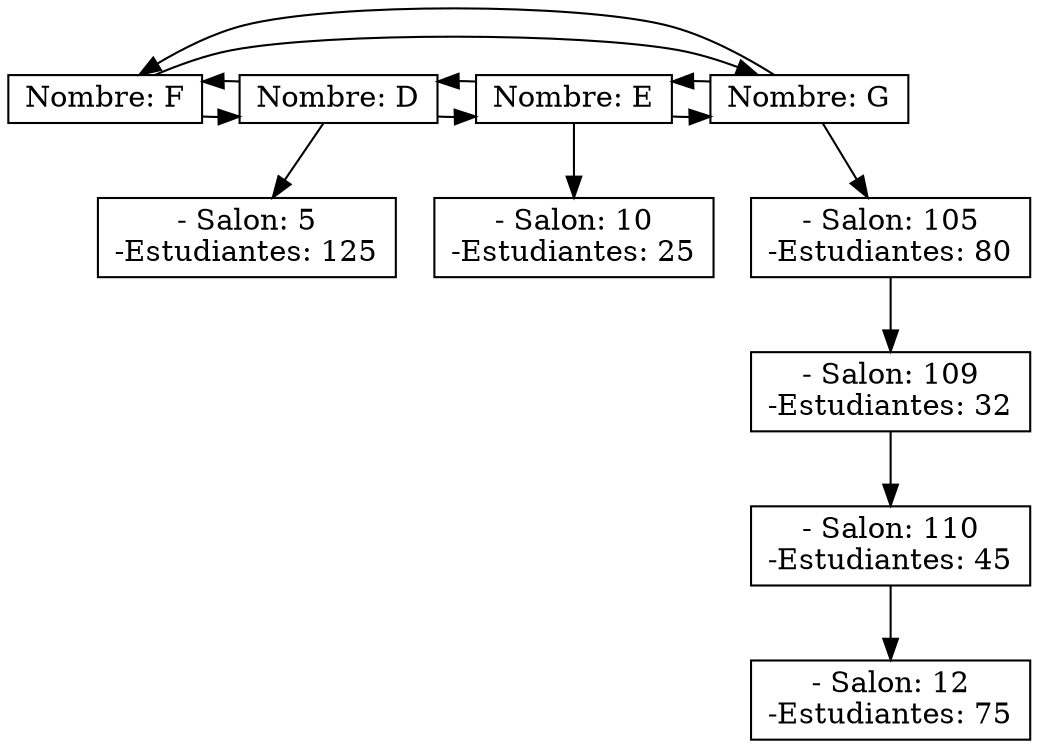 digraph USUARIOS {
node[shape = box,height=.1];

nodeLC_EDIFICIOF[label = "Nombre: F",group=1];
nodeLC_EDIFICIOD[label = "Nombre: D",group=1];
nodeLC_EDIFICIOE[label = "Nombre: E",group=1];
nodeLC_EDIFICIOG[label = "Nombre: G",group=1];
{ rank = same;
nodeLC_EDIFICIOF;
nodeLC_EDIFICIOD;
nodeLC_EDIFICIOE;
nodeLC_EDIFICIOG;
}
nodeLC_EDIFICIOF -> nodeLC_EDIFICIOD;
nodeLC_EDIFICIOF -> nodeLC_EDIFICIOG;
nodeLC_EDIFICIOD -> nodeLC_EDIFICIOE;
nodeLC_EDIFICIOD -> nodeLC_EDIFICIOF;
nodeLC_EDIFICIOE -> nodeLC_EDIFICIOG;
nodeLC_EDIFICIOE -> nodeLC_EDIFICIOD;
nodeLC_EDIFICIOG -> nodeLC_EDIFICIOF;
nodeLC_EDIFICIOG -> nodeLC_EDIFICIOE;
subgraph{
nodeSalonG105[label="- Salon: 105\n-Estudiantes: 80"];
nodeSalonG109[label="- Salon: 109\n-Estudiantes: 32"];
nodeSalonG110[label="- Salon: 110\n-Estudiantes: 45"];
nodeSalonG12[label="- Salon: 12\n-Estudiantes: 75"];
nodeLC_EDIFICIOG -> nodeSalonG105;
nodeSalonG105 -> nodeSalonG109
nodeSalonG109 -> nodeSalonG110
nodeSalonG110 -> nodeSalonG12
}
subgraph{
nodeSalonE10[label="- Salon: 10\n-Estudiantes: 25"];
nodeLC_EDIFICIOE -> nodeSalonE10;
}
subgraph{
nodeSalonD5[label="- Salon: 5\n-Estudiantes: 125"];
nodeLC_EDIFICIOD -> nodeSalonD5;
}
subgraph{
}
}